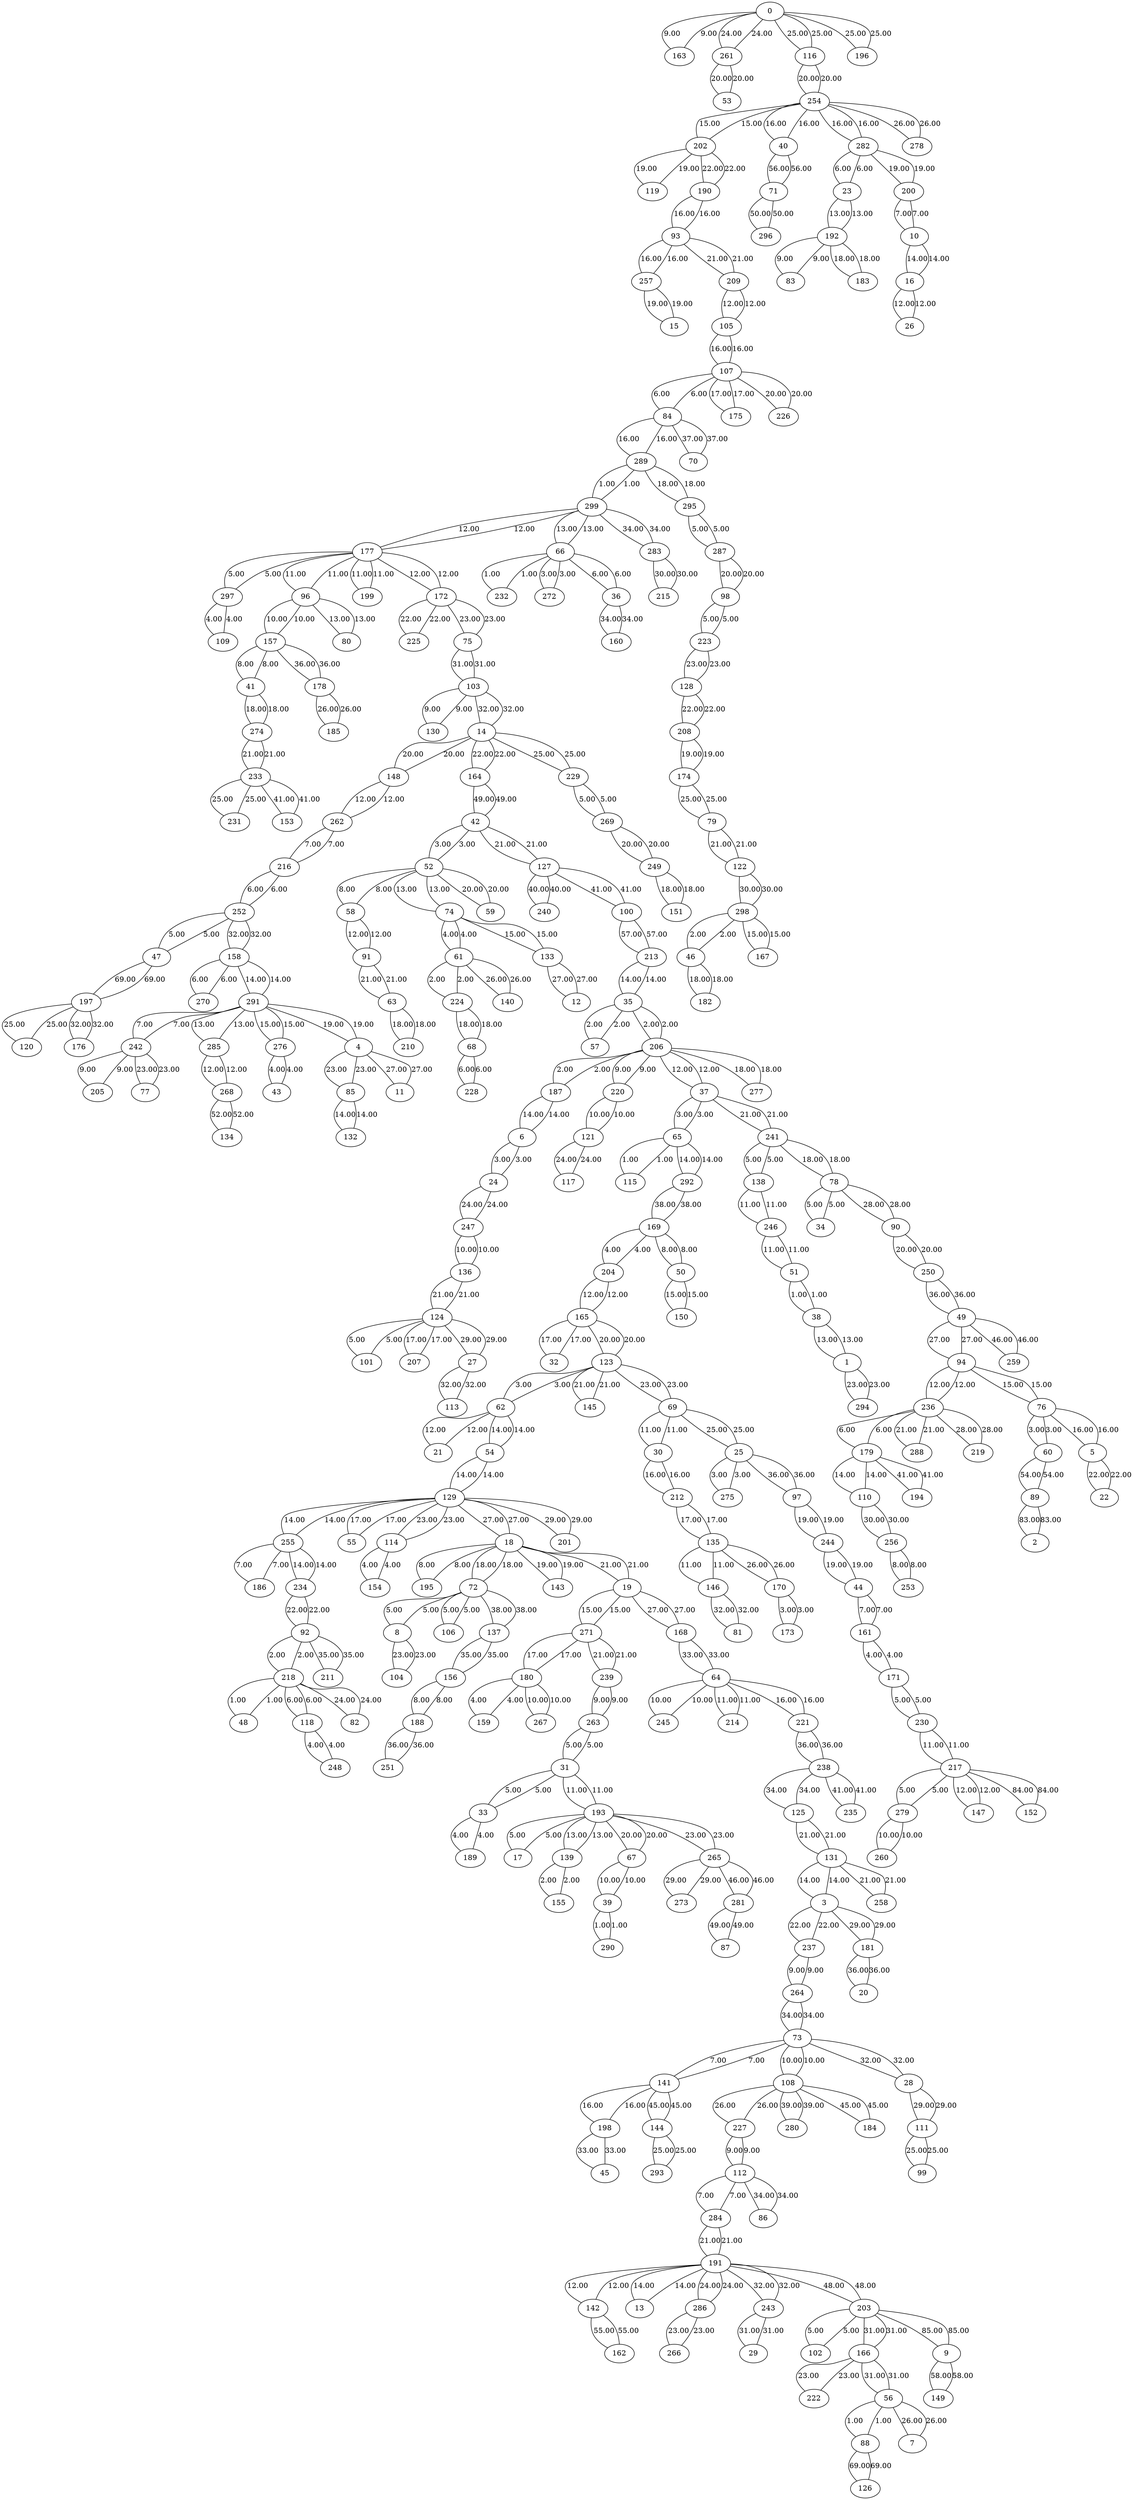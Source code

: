 graph sample {
0 -- 163 [label=9.00];
163 -- 0 [label=9.00];
0 -- 261 [label=24.00];
261 -- 0 [label=24.00];
261 -- 53 [label=20.00];
53 -- 261 [label=20.00];
0 -- 116 [label=25.00];
116 -- 0 [label=25.00];
116 -- 254 [label=20.00];
254 -- 116 [label=20.00];
254 -- 202 [label=15.00];
202 -- 254 [label=15.00];
254 -- 40 [label=16.00];
40 -- 254 [label=16.00];
254 -- 282 [label=16.00];
282 -- 254 [label=16.00];
282 -- 23 [label=6.00];
23 -- 282 [label=6.00];
23 -- 192 [label=13.00];
192 -- 23 [label=13.00];
192 -- 83 [label=9.00];
83 -- 192 [label=9.00];
192 -- 183 [label=18.00];
183 -- 192 [label=18.00];
202 -- 119 [label=19.00];
119 -- 202 [label=19.00];
282 -- 200 [label=19.00];
200 -- 282 [label=19.00];
200 -- 10 [label=7.00];
10 -- 200 [label=7.00];
10 -- 16 [label=14.00];
16 -- 10 [label=14.00];
16 -- 26 [label=12.00];
26 -- 16 [label=12.00];
202 -- 190 [label=22.00];
190 -- 202 [label=22.00];
190 -- 93 [label=16.00];
93 -- 190 [label=16.00];
93 -- 257 [label=16.00];
257 -- 93 [label=16.00];
257 -- 15 [label=19.00];
15 -- 257 [label=19.00];
93 -- 209 [label=21.00];
209 -- 93 [label=21.00];
209 -- 105 [label=12.00];
105 -- 209 [label=12.00];
105 -- 107 [label=16.00];
107 -- 105 [label=16.00];
107 -- 84 [label=6.00];
84 -- 107 [label=6.00];
84 -- 289 [label=16.00];
289 -- 84 [label=16.00];
289 -- 299 [label=1.00];
299 -- 289 [label=1.00];
299 -- 177 [label=12.00];
177 -- 299 [label=12.00];
177 -- 297 [label=5.00];
297 -- 177 [label=5.00];
297 -- 109 [label=4.00];
109 -- 297 [label=4.00];
177 -- 96 [label=11.00];
96 -- 177 [label=11.00];
96 -- 157 [label=10.00];
157 -- 96 [label=10.00];
157 -- 41 [label=8.00];
41 -- 157 [label=8.00];
177 -- 199 [label=11.00];
199 -- 177 [label=11.00];
177 -- 172 [label=12.00];
172 -- 177 [label=12.00];
96 -- 80 [label=13.00];
80 -- 96 [label=13.00];
299 -- 66 [label=13.00];
66 -- 299 [label=13.00];
66 -- 232 [label=1.00];
232 -- 66 [label=1.00];
66 -- 272 [label=3.00];
272 -- 66 [label=3.00];
66 -- 36 [label=6.00];
36 -- 66 [label=6.00];
107 -- 175 [label=17.00];
175 -- 107 [label=17.00];
41 -- 274 [label=18.00];
274 -- 41 [label=18.00];
289 -- 295 [label=18.00];
295 -- 289 [label=18.00];
295 -- 287 [label=5.00];
287 -- 295 [label=5.00];
107 -- 226 [label=20.00];
226 -- 107 [label=20.00];
287 -- 98 [label=20.00];
98 -- 287 [label=20.00];
98 -- 223 [label=5.00];
223 -- 98 [label=5.00];
274 -- 233 [label=21.00];
233 -- 274 [label=21.00];
172 -- 225 [label=22.00];
225 -- 172 [label=22.00];
172 -- 75 [label=23.00];
75 -- 172 [label=23.00];
223 -- 128 [label=23.00];
128 -- 223 [label=23.00];
128 -- 208 [label=22.00];
208 -- 128 [label=22.00];
208 -- 174 [label=19.00];
174 -- 208 [label=19.00];
0 -- 196 [label=25.00];
196 -- 0 [label=25.00];
174 -- 79 [label=25.00];
79 -- 174 [label=25.00];
79 -- 122 [label=21.00];
122 -- 79 [label=21.00];
233 -- 231 [label=25.00];
231 -- 233 [label=25.00];
254 -- 278 [label=26.00];
278 -- 254 [label=26.00];
122 -- 298 [label=30.00];
298 -- 122 [label=30.00];
298 -- 46 [label=2.00];
46 -- 298 [label=2.00];
298 -- 167 [label=15.00];
167 -- 298 [label=15.00];
46 -- 182 [label=18.00];
182 -- 46 [label=18.00];
75 -- 103 [label=31.00];
103 -- 75 [label=31.00];
103 -- 130 [label=9.00];
130 -- 103 [label=9.00];
103 -- 14 [label=32.00];
14 -- 103 [label=32.00];
14 -- 148 [label=20.00];
148 -- 14 [label=20.00];
148 -- 262 [label=12.00];
262 -- 148 [label=12.00];
262 -- 216 [label=7.00];
216 -- 262 [label=7.00];
216 -- 252 [label=6.00];
252 -- 216 [label=6.00];
252 -- 47 [label=5.00];
47 -- 252 [label=5.00];
14 -- 164 [label=22.00];
164 -- 14 [label=22.00];
14 -- 229 [label=25.00];
229 -- 14 [label=25.00];
229 -- 269 [label=5.00];
269 -- 229 [label=5.00];
269 -- 249 [label=20.00];
249 -- 269 [label=20.00];
249 -- 151 [label=18.00];
151 -- 249 [label=18.00];
252 -- 158 [label=32.00];
158 -- 252 [label=32.00];
158 -- 270 [label=6.00];
270 -- 158 [label=6.00];
158 -- 291 [label=14.00];
291 -- 158 [label=14.00];
291 -- 242 [label=7.00];
242 -- 291 [label=7.00];
242 -- 205 [label=9.00];
205 -- 242 [label=9.00];
291 -- 285 [label=13.00];
285 -- 291 [label=13.00];
285 -- 268 [label=12.00];
268 -- 285 [label=12.00];
291 -- 276 [label=15.00];
276 -- 291 [label=15.00];
276 -- 43 [label=4.00];
43 -- 276 [label=4.00];
291 -- 4 [label=19.00];
4 -- 291 [label=19.00];
4 -- 85 [label=23.00];
85 -- 4 [label=23.00];
85 -- 132 [label=14.00];
132 -- 85 [label=14.00];
242 -- 77 [label=23.00];
77 -- 242 [label=23.00];
4 -- 11 [label=27.00];
11 -- 4 [label=27.00];
36 -- 160 [label=34.00];
160 -- 36 [label=34.00];
299 -- 283 [label=34.00];
283 -- 299 [label=34.00];
283 -- 215 [label=30.00];
215 -- 283 [label=30.00];
157 -- 178 [label=36.00];
178 -- 157 [label=36.00];
178 -- 185 [label=26.00];
185 -- 178 [label=26.00];
84 -- 70 [label=37.00];
70 -- 84 [label=37.00];
233 -- 153 [label=41.00];
153 -- 233 [label=41.00];
164 -- 42 [label=49.00];
42 -- 164 [label=49.00];
42 -- 52 [label=3.00];
52 -- 42 [label=3.00];
52 -- 58 [label=8.00];
58 -- 52 [label=8.00];
58 -- 91 [label=12.00];
91 -- 58 [label=12.00];
52 -- 74 [label=13.00];
74 -- 52 [label=13.00];
74 -- 61 [label=4.00];
61 -- 74 [label=4.00];
61 -- 224 [label=2.00];
224 -- 61 [label=2.00];
74 -- 133 [label=15.00];
133 -- 74 [label=15.00];
224 -- 68 [label=18.00];
68 -- 224 [label=18.00];
68 -- 228 [label=6.00];
228 -- 68 [label=6.00];
52 -- 59 [label=20.00];
59 -- 52 [label=20.00];
42 -- 127 [label=21.00];
127 -- 42 [label=21.00];
91 -- 63 [label=21.00];
63 -- 91 [label=21.00];
63 -- 210 [label=18.00];
210 -- 63 [label=18.00];
61 -- 140 [label=26.00];
140 -- 61 [label=26.00];
133 -- 12 [label=27.00];
12 -- 133 [label=27.00];
127 -- 240 [label=40.00];
240 -- 127 [label=40.00];
127 -- 100 [label=41.00];
100 -- 127 [label=41.00];
268 -- 134 [label=52.00];
134 -- 268 [label=52.00];
40 -- 71 [label=56.00];
71 -- 40 [label=56.00];
71 -- 296 [label=50.00];
296 -- 71 [label=50.00];
100 -- 213 [label=57.00];
213 -- 100 [label=57.00];
213 -- 35 [label=14.00];
35 -- 213 [label=14.00];
35 -- 57 [label=2.00];
57 -- 35 [label=2.00];
35 -- 206 [label=2.00];
206 -- 35 [label=2.00];
206 -- 187 [label=2.00];
187 -- 206 [label=2.00];
206 -- 220 [label=9.00];
220 -- 206 [label=9.00];
220 -- 121 [label=10.00];
121 -- 220 [label=10.00];
206 -- 37 [label=12.00];
37 -- 206 [label=12.00];
37 -- 65 [label=3.00];
65 -- 37 [label=3.00];
65 -- 115 [label=1.00];
115 -- 65 [label=1.00];
65 -- 292 [label=14.00];
292 -- 65 [label=14.00];
187 -- 6 [label=14.00];
6 -- 187 [label=14.00];
6 -- 24 [label=3.00];
24 -- 6 [label=3.00];
206 -- 277 [label=18.00];
277 -- 206 [label=18.00];
37 -- 241 [label=21.00];
241 -- 37 [label=21.00];
241 -- 138 [label=5.00];
138 -- 241 [label=5.00];
138 -- 246 [label=11.00];
246 -- 138 [label=11.00];
246 -- 51 [label=11.00];
51 -- 246 [label=11.00];
51 -- 38 [label=1.00];
38 -- 51 [label=1.00];
38 -- 1 [label=13.00];
1 -- 38 [label=13.00];
241 -- 78 [label=18.00];
78 -- 241 [label=18.00];
78 -- 34 [label=5.00];
34 -- 78 [label=5.00];
1 -- 294 [label=23.00];
294 -- 1 [label=23.00];
24 -- 247 [label=24.00];
247 -- 24 [label=24.00];
247 -- 136 [label=10.00];
136 -- 247 [label=10.00];
136 -- 124 [label=21.00];
124 -- 136 [label=21.00];
124 -- 101 [label=5.00];
101 -- 124 [label=5.00];
124 -- 207 [label=17.00];
207 -- 124 [label=17.00];
121 -- 117 [label=24.00];
117 -- 121 [label=24.00];
78 -- 90 [label=28.00];
90 -- 78 [label=28.00];
90 -- 250 [label=20.00];
250 -- 90 [label=20.00];
124 -- 27 [label=29.00];
27 -- 124 [label=29.00];
27 -- 113 [label=32.00];
113 -- 27 [label=32.00];
250 -- 49 [label=36.00];
49 -- 250 [label=36.00];
49 -- 94 [label=27.00];
94 -- 49 [label=27.00];
94 -- 236 [label=12.00];
236 -- 94 [label=12.00];
236 -- 179 [label=6.00];
179 -- 236 [label=6.00];
179 -- 110 [label=14.00];
110 -- 179 [label=14.00];
94 -- 76 [label=15.00];
76 -- 94 [label=15.00];
76 -- 60 [label=3.00];
60 -- 76 [label=3.00];
76 -- 5 [label=16.00];
5 -- 76 [label=16.00];
236 -- 288 [label=21.00];
288 -- 236 [label=21.00];
5 -- 22 [label=22.00];
22 -- 5 [label=22.00];
236 -- 219 [label=28.00];
219 -- 236 [label=28.00];
110 -- 256 [label=30.00];
256 -- 110 [label=30.00];
256 -- 253 [label=8.00];
253 -- 256 [label=8.00];
292 -- 169 [label=38.00];
169 -- 292 [label=38.00];
169 -- 204 [label=4.00];
204 -- 169 [label=4.00];
169 -- 50 [label=8.00];
50 -- 169 [label=8.00];
204 -- 165 [label=12.00];
165 -- 204 [label=12.00];
50 -- 150 [label=15.00];
150 -- 50 [label=15.00];
165 -- 32 [label=17.00];
32 -- 165 [label=17.00];
165 -- 123 [label=20.00];
123 -- 165 [label=20.00];
123 -- 62 [label=3.00];
62 -- 123 [label=3.00];
62 -- 21 [label=12.00];
21 -- 62 [label=12.00];
62 -- 54 [label=14.00];
54 -- 62 [label=14.00];
54 -- 129 [label=14.00];
129 -- 54 [label=14.00];
129 -- 255 [label=14.00];
255 -- 129 [label=14.00];
255 -- 186 [label=7.00];
186 -- 255 [label=7.00];
255 -- 234 [label=14.00];
234 -- 255 [label=14.00];
129 -- 55 [label=17.00];
55 -- 129 [label=17.00];
123 -- 145 [label=21.00];
145 -- 123 [label=21.00];
234 -- 92 [label=22.00];
92 -- 234 [label=22.00];
92 -- 218 [label=2.00];
218 -- 92 [label=2.00];
218 -- 48 [label=1.00];
48 -- 218 [label=1.00];
218 -- 118 [label=6.00];
118 -- 218 [label=6.00];
118 -- 248 [label=4.00];
248 -- 118 [label=4.00];
123 -- 69 [label=23.00];
69 -- 123 [label=23.00];
69 -- 30 [label=11.00];
30 -- 69 [label=11.00];
30 -- 212 [label=16.00];
212 -- 30 [label=16.00];
212 -- 135 [label=17.00];
135 -- 212 [label=17.00];
135 -- 146 [label=11.00];
146 -- 135 [label=11.00];
129 -- 114 [label=23.00];
114 -- 129 [label=23.00];
114 -- 154 [label=4.00];
154 -- 114 [label=4.00];
218 -- 82 [label=24.00];
82 -- 218 [label=24.00];
69 -- 25 [label=25.00];
25 -- 69 [label=25.00];
25 -- 275 [label=3.00];
275 -- 25 [label=3.00];
135 -- 170 [label=26.00];
170 -- 135 [label=26.00];
170 -- 173 [label=3.00];
173 -- 170 [label=3.00];
129 -- 18 [label=27.00];
18 -- 129 [label=27.00];
18 -- 195 [label=8.00];
195 -- 18 [label=8.00];
18 -- 72 [label=18.00];
72 -- 18 [label=18.00];
72 -- 8 [label=5.00];
8 -- 72 [label=5.00];
72 -- 106 [label=5.00];
106 -- 72 [label=5.00];
18 -- 143 [label=19.00];
143 -- 18 [label=19.00];
18 -- 19 [label=21.00];
19 -- 18 [label=21.00];
19 -- 271 [label=15.00];
271 -- 19 [label=15.00];
271 -- 180 [label=17.00];
180 -- 271 [label=17.00];
180 -- 159 [label=4.00];
159 -- 180 [label=4.00];
180 -- 267 [label=10.00];
267 -- 180 [label=10.00];
271 -- 239 [label=21.00];
239 -- 271 [label=21.00];
239 -- 263 [label=9.00];
263 -- 239 [label=9.00];
263 -- 31 [label=5.00];
31 -- 263 [label=5.00];
31 -- 33 [label=5.00];
33 -- 31 [label=5.00];
33 -- 189 [label=4.00];
189 -- 33 [label=4.00];
31 -- 193 [label=11.00];
193 -- 31 [label=11.00];
193 -- 17 [label=5.00];
17 -- 193 [label=5.00];
193 -- 139 [label=13.00];
139 -- 193 [label=13.00];
139 -- 155 [label=2.00];
155 -- 139 [label=2.00];
193 -- 67 [label=20.00];
67 -- 193 [label=20.00];
67 -- 39 [label=10.00];
39 -- 67 [label=10.00];
39 -- 290 [label=1.00];
290 -- 39 [label=1.00];
8 -- 104 [label=23.00];
104 -- 8 [label=23.00];
193 -- 265 [label=23.00];
265 -- 193 [label=23.00];
19 -- 168 [label=27.00];
168 -- 19 [label=27.00];
129 -- 201 [label=29.00];
201 -- 129 [label=29.00];
265 -- 273 [label=29.00];
273 -- 265 [label=29.00];
146 -- 81 [label=32.00];
81 -- 146 [label=32.00];
168 -- 64 [label=33.00];
64 -- 168 [label=33.00];
64 -- 245 [label=10.00];
245 -- 64 [label=10.00];
64 -- 214 [label=11.00];
214 -- 64 [label=11.00];
64 -- 221 [label=16.00];
221 -- 64 [label=16.00];
92 -- 211 [label=35.00];
211 -- 92 [label=35.00];
25 -- 97 [label=36.00];
97 -- 25 [label=36.00];
97 -- 244 [label=19.00];
244 -- 97 [label=19.00];
244 -- 44 [label=19.00];
44 -- 244 [label=19.00];
44 -- 161 [label=7.00];
161 -- 44 [label=7.00];
161 -- 171 [label=4.00];
171 -- 161 [label=4.00];
171 -- 230 [label=5.00];
230 -- 171 [label=5.00];
230 -- 217 [label=11.00];
217 -- 230 [label=11.00];
217 -- 279 [label=5.00];
279 -- 217 [label=5.00];
279 -- 260 [label=10.00];
260 -- 279 [label=10.00];
217 -- 147 [label=12.00];
147 -- 217 [label=12.00];
221 -- 238 [label=36.00];
238 -- 221 [label=36.00];
238 -- 125 [label=34.00];
125 -- 238 [label=34.00];
125 -- 131 [label=21.00];
131 -- 125 [label=21.00];
131 -- 3 [label=14.00];
3 -- 131 [label=14.00];
131 -- 258 [label=21.00];
258 -- 131 [label=21.00];
3 -- 237 [label=22.00];
237 -- 3 [label=22.00];
237 -- 264 [label=9.00];
264 -- 237 [label=9.00];
3 -- 181 [label=29.00];
181 -- 3 [label=29.00];
264 -- 73 [label=34.00];
73 -- 264 [label=34.00];
73 -- 141 [label=7.00];
141 -- 73 [label=7.00];
73 -- 108 [label=10.00];
108 -- 73 [label=10.00];
141 -- 198 [label=16.00];
198 -- 141 [label=16.00];
108 -- 227 [label=26.00];
227 -- 108 [label=26.00];
227 -- 112 [label=9.00];
112 -- 227 [label=9.00];
112 -- 284 [label=7.00];
284 -- 112 [label=7.00];
284 -- 191 [label=21.00];
191 -- 284 [label=21.00];
191 -- 142 [label=12.00];
142 -- 191 [label=12.00];
191 -- 13 [label=14.00];
13 -- 191 [label=14.00];
191 -- 286 [label=24.00];
286 -- 191 [label=24.00];
286 -- 266 [label=23.00];
266 -- 286 [label=23.00];
73 -- 28 [label=32.00];
28 -- 73 [label=32.00];
28 -- 111 [label=29.00];
111 -- 28 [label=29.00];
111 -- 99 [label=25.00];
99 -- 111 [label=25.00];
191 -- 243 [label=32.00];
243 -- 191 [label=32.00];
243 -- 29 [label=31.00];
29 -- 243 [label=31.00];
198 -- 45 [label=33.00];
45 -- 198 [label=33.00];
112 -- 86 [label=34.00];
86 -- 112 [label=34.00];
181 -- 20 [label=36.00];
20 -- 181 [label=36.00];
72 -- 137 [label=38.00];
137 -- 72 [label=38.00];
137 -- 156 [label=35.00];
156 -- 137 [label=35.00];
156 -- 188 [label=8.00];
188 -- 156 [label=8.00];
188 -- 251 [label=36.00];
251 -- 188 [label=36.00];
108 -- 280 [label=39.00];
280 -- 108 [label=39.00];
179 -- 194 [label=41.00];
194 -- 179 [label=41.00];
238 -- 235 [label=41.00];
235 -- 238 [label=41.00];
108 -- 184 [label=45.00];
184 -- 108 [label=45.00];
141 -- 144 [label=45.00];
144 -- 141 [label=45.00];
144 -- 293 [label=25.00];
293 -- 144 [label=25.00];
49 -- 259 [label=46.00];
259 -- 49 [label=46.00];
265 -- 281 [label=46.00];
281 -- 265 [label=46.00];
191 -- 203 [label=48.00];
203 -- 191 [label=48.00];
203 -- 102 [label=5.00];
102 -- 203 [label=5.00];
203 -- 166 [label=31.00];
166 -- 203 [label=31.00];
166 -- 222 [label=23.00];
222 -- 166 [label=23.00];
166 -- 56 [label=31.00];
56 -- 166 [label=31.00];
56 -- 88 [label=1.00];
88 -- 56 [label=1.00];
56 -- 7 [label=26.00];
7 -- 56 [label=26.00];
281 -- 87 [label=49.00];
87 -- 281 [label=49.00];
60 -- 89 [label=54.00];
89 -- 60 [label=54.00];
142 -- 162 [label=55.00];
162 -- 142 [label=55.00];
47 -- 197 [label=69.00];
197 -- 47 [label=69.00];
197 -- 120 [label=25.00];
120 -- 197 [label=25.00];
197 -- 176 [label=32.00];
176 -- 197 [label=32.00];
88 -- 126 [label=69.00];
126 -- 88 [label=69.00];
89 -- 2 [label=83.00];
2 -- 89 [label=83.00];
217 -- 152 [label=84.00];
152 -- 217 [label=84.00];
203 -- 9 [label=85.00];
9 -- 203 [label=85.00];
9 -- 149 [label=58.00];
149 -- 9 [label=58.00];
}